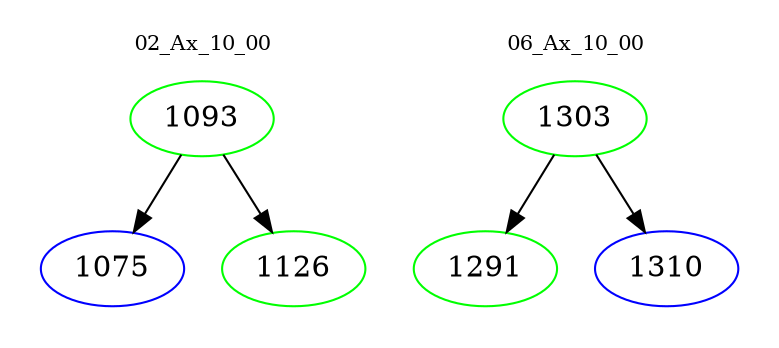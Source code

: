 digraph{
subgraph cluster_0 {
color = white
label = "02_Ax_10_00";
fontsize=10;
T0_1093 [label="1093", color="green"]
T0_1093 -> T0_1075 [color="black"]
T0_1075 [label="1075", color="blue"]
T0_1093 -> T0_1126 [color="black"]
T0_1126 [label="1126", color="green"]
}
subgraph cluster_1 {
color = white
label = "06_Ax_10_00";
fontsize=10;
T1_1303 [label="1303", color="green"]
T1_1303 -> T1_1291 [color="black"]
T1_1291 [label="1291", color="green"]
T1_1303 -> T1_1310 [color="black"]
T1_1310 [label="1310", color="blue"]
}
}
